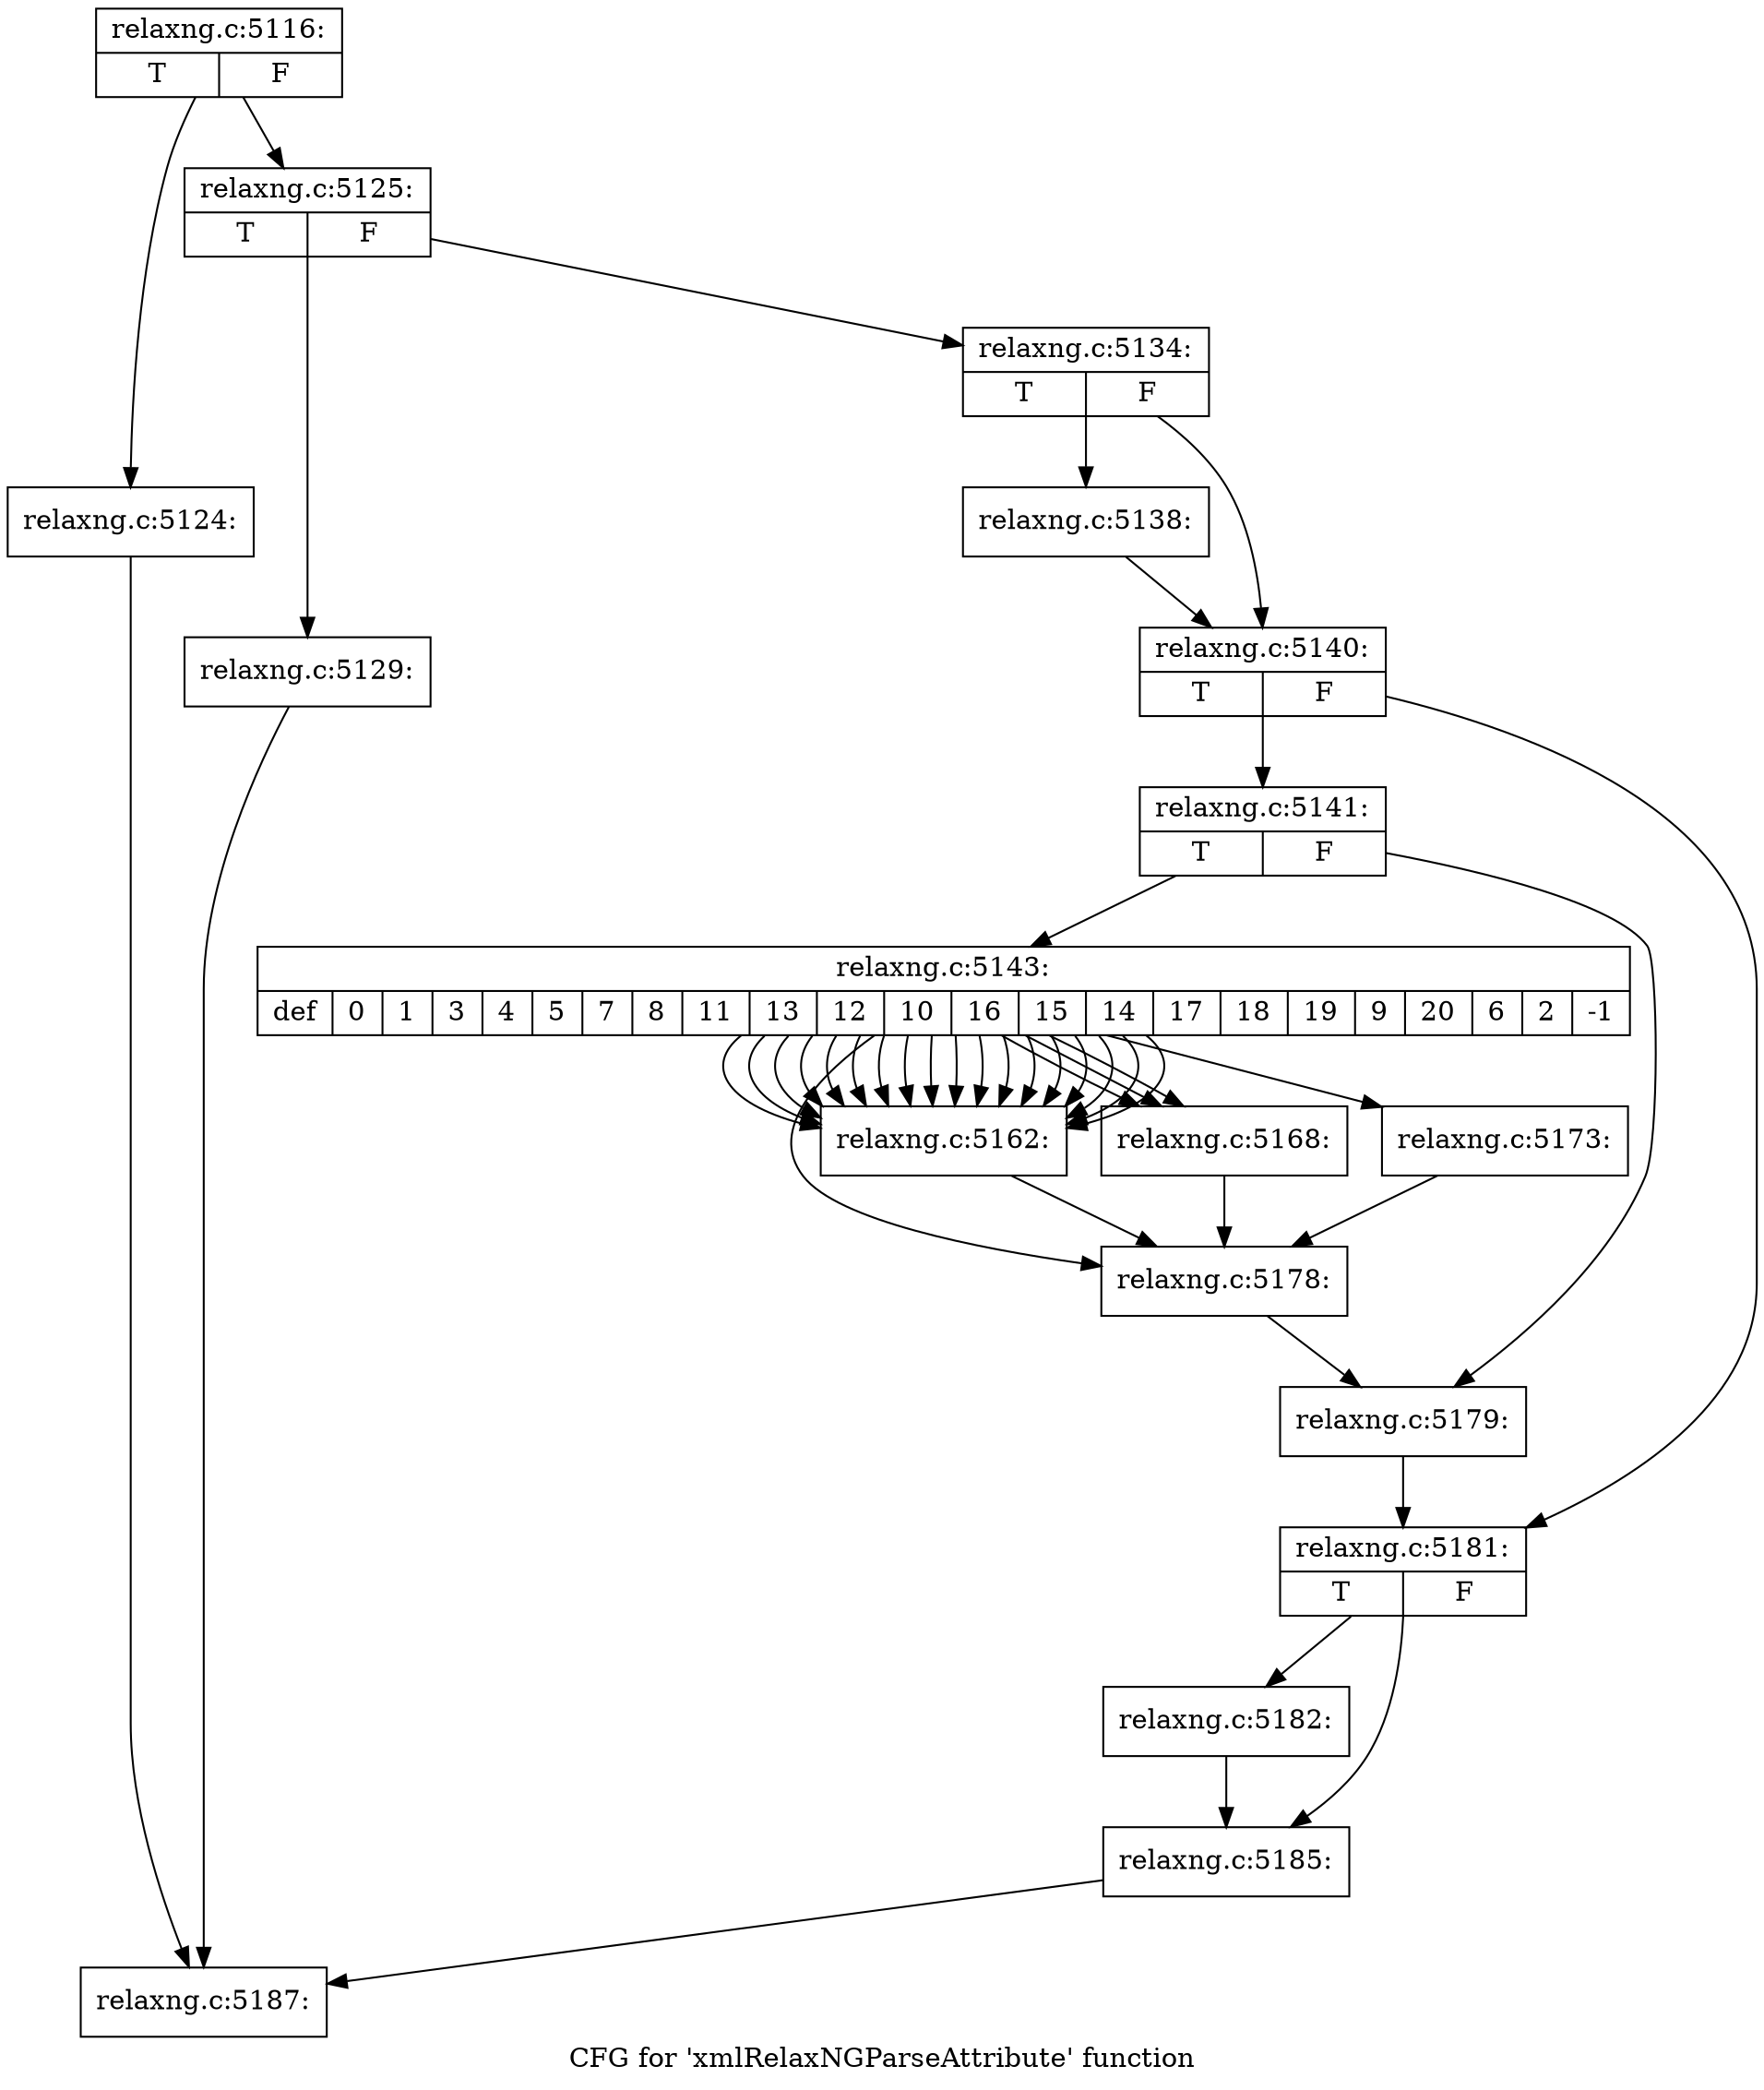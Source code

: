 digraph "CFG for 'xmlRelaxNGParseAttribute' function" {
	label="CFG for 'xmlRelaxNGParseAttribute' function";

	Node0x3c84a40 [shape=record,label="{relaxng.c:5116:|{<s0>T|<s1>F}}"];
	Node0x3c84a40 -> Node0x3cc54a0;
	Node0x3c84a40 -> Node0x3cc54f0;
	Node0x3cc54a0 [shape=record,label="{relaxng.c:5124:}"];
	Node0x3cc54a0 -> Node0x3cc40c0;
	Node0x3cc54f0 [shape=record,label="{relaxng.c:5125:|{<s0>T|<s1>F}}"];
	Node0x3cc54f0 -> Node0x3cc6200;
	Node0x3cc54f0 -> Node0x3cc6250;
	Node0x3cc6200 [shape=record,label="{relaxng.c:5129:}"];
	Node0x3cc6200 -> Node0x3cc40c0;
	Node0x3cc6250 [shape=record,label="{relaxng.c:5134:|{<s0>T|<s1>F}}"];
	Node0x3cc6250 -> Node0x3cc7620;
	Node0x3cc6250 -> Node0x3cc7670;
	Node0x3cc7620 [shape=record,label="{relaxng.c:5138:}"];
	Node0x3cc7620 -> Node0x3cc7670;
	Node0x3cc7670 [shape=record,label="{relaxng.c:5140:|{<s0>T|<s1>F}}"];
	Node0x3cc7670 -> Node0x3cc7c90;
	Node0x3cc7670 -> Node0x3cc7ce0;
	Node0x3cc7c90 [shape=record,label="{relaxng.c:5141:|{<s0>T|<s1>F}}"];
	Node0x3cc7c90 -> Node0x3cc8310;
	Node0x3cc7c90 -> Node0x3cc8360;
	Node0x3cc8310 [shape=record,label="{relaxng.c:5143:|{<s0>def|<s1>0|<s2>1|<s3>3|<s4>4|<s5>5|<s6>7|<s7>8|<s8>11|<s9>13|<s10>12|<s11>10|<s12>16|<s13>15|<s14>14|<s15>17|<s16>18|<s17>19|<s18>9|<s19>20|<s20>6|<s21>2|<s22>-1}}"];
	Node0x3cc8310 -> Node0x3cc86b0;
	Node0x3cc8310 -> Node0x3cc8ba0;
	Node0x3cc8310 -> Node0x3cc8ba0;
	Node0x3cc8310 -> Node0x3cc8ba0;
	Node0x3cc8310 -> Node0x3cc8ba0;
	Node0x3cc8310 -> Node0x3cc8ba0;
	Node0x3cc8310 -> Node0x3cc8ba0;
	Node0x3cc8310 -> Node0x3cc8ba0;
	Node0x3cc8310 -> Node0x3cc8ba0;
	Node0x3cc8310 -> Node0x3cc8ba0;
	Node0x3cc8310 -> Node0x3cc8ba0;
	Node0x3cc8310 -> Node0x3cc8ba0;
	Node0x3cc8310 -> Node0x3cc8ba0;
	Node0x3cc8310 -> Node0x3cc8ba0;
	Node0x3cc8310 -> Node0x3cc8ba0;
	Node0x3cc8310 -> Node0x3cc8ba0;
	Node0x3cc8310 -> Node0x3cc8ba0;
	Node0x3cc8310 -> Node0x3cc8ba0;
	Node0x3cc8310 -> Node0x3cc8ba0;
	Node0x3cc8310 -> Node0x3cc95e0;
	Node0x3cc8310 -> Node0x3cc95e0;
	Node0x3cc8310 -> Node0x3cc95e0;
	Node0x3cc8310 -> Node0x3cc9b80;
	Node0x3cc8ba0 [shape=record,label="{relaxng.c:5162:}"];
	Node0x3cc8ba0 -> Node0x3cc86b0;
	Node0x3cc95e0 [shape=record,label="{relaxng.c:5168:}"];
	Node0x3cc95e0 -> Node0x3cc86b0;
	Node0x3cc9b80 [shape=record,label="{relaxng.c:5173:}"];
	Node0x3cc9b80 -> Node0x3cc86b0;
	Node0x3cc86b0 [shape=record,label="{relaxng.c:5178:}"];
	Node0x3cc86b0 -> Node0x3cc8360;
	Node0x3cc8360 [shape=record,label="{relaxng.c:5179:}"];
	Node0x3cc8360 -> Node0x3cc7ce0;
	Node0x3cc7ce0 [shape=record,label="{relaxng.c:5181:|{<s0>T|<s1>F}}"];
	Node0x3cc7ce0 -> Node0x3cc8860;
	Node0x3cc7ce0 -> Node0x3cca6b0;
	Node0x3cc8860 [shape=record,label="{relaxng.c:5182:}"];
	Node0x3cc8860 -> Node0x3cca6b0;
	Node0x3cca6b0 [shape=record,label="{relaxng.c:5185:}"];
	Node0x3cca6b0 -> Node0x3cc40c0;
	Node0x3cc40c0 [shape=record,label="{relaxng.c:5187:}"];
}
